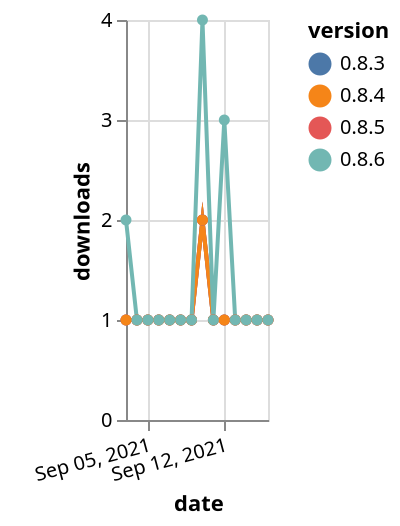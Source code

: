 {"$schema": "https://vega.github.io/schema/vega-lite/v5.json", "description": "A simple bar chart with embedded data.", "data": {"values": [{"date": "2021-09-03", "total": 126, "delta": 1, "version": "0.8.3"}, {"date": "2021-09-04", "total": 127, "delta": 1, "version": "0.8.3"}, {"date": "2021-09-05", "total": 128, "delta": 1, "version": "0.8.3"}, {"date": "2021-09-06", "total": 129, "delta": 1, "version": "0.8.3"}, {"date": "2021-09-07", "total": 130, "delta": 1, "version": "0.8.3"}, {"date": "2021-09-08", "total": 131, "delta": 1, "version": "0.8.3"}, {"date": "2021-09-09", "total": 132, "delta": 1, "version": "0.8.3"}, {"date": "2021-09-10", "total": 134, "delta": 2, "version": "0.8.3"}, {"date": "2021-09-11", "total": 135, "delta": 1, "version": "0.8.3"}, {"date": "2021-09-12", "total": 136, "delta": 1, "version": "0.8.3"}, {"date": "2021-09-13", "total": 137, "delta": 1, "version": "0.8.3"}, {"date": "2021-09-14", "total": 138, "delta": 1, "version": "0.8.3"}, {"date": "2021-09-15", "total": 139, "delta": 1, "version": "0.8.3"}, {"date": "2021-09-16", "total": 140, "delta": 1, "version": "0.8.3"}, {"date": "2021-09-03", "total": 127, "delta": 1, "version": "0.8.5"}, {"date": "2021-09-04", "total": 128, "delta": 1, "version": "0.8.5"}, {"date": "2021-09-05", "total": 129, "delta": 1, "version": "0.8.5"}, {"date": "2021-09-06", "total": 130, "delta": 1, "version": "0.8.5"}, {"date": "2021-09-07", "total": 131, "delta": 1, "version": "0.8.5"}, {"date": "2021-09-08", "total": 132, "delta": 1, "version": "0.8.5"}, {"date": "2021-09-09", "total": 133, "delta": 1, "version": "0.8.5"}, {"date": "2021-09-10", "total": 135, "delta": 2, "version": "0.8.5"}, {"date": "2021-09-11", "total": 136, "delta": 1, "version": "0.8.5"}, {"date": "2021-09-12", "total": 137, "delta": 1, "version": "0.8.5"}, {"date": "2021-09-13", "total": 138, "delta": 1, "version": "0.8.5"}, {"date": "2021-09-14", "total": 139, "delta": 1, "version": "0.8.5"}, {"date": "2021-09-15", "total": 140, "delta": 1, "version": "0.8.5"}, {"date": "2021-09-16", "total": 141, "delta": 1, "version": "0.8.5"}, {"date": "2021-09-03", "total": 125, "delta": 1, "version": "0.8.4"}, {"date": "2021-09-04", "total": 126, "delta": 1, "version": "0.8.4"}, {"date": "2021-09-05", "total": 127, "delta": 1, "version": "0.8.4"}, {"date": "2021-09-06", "total": 128, "delta": 1, "version": "0.8.4"}, {"date": "2021-09-07", "total": 129, "delta": 1, "version": "0.8.4"}, {"date": "2021-09-08", "total": 130, "delta": 1, "version": "0.8.4"}, {"date": "2021-09-09", "total": 131, "delta": 1, "version": "0.8.4"}, {"date": "2021-09-10", "total": 133, "delta": 2, "version": "0.8.4"}, {"date": "2021-09-11", "total": 134, "delta": 1, "version": "0.8.4"}, {"date": "2021-09-12", "total": 135, "delta": 1, "version": "0.8.4"}, {"date": "2021-09-13", "total": 136, "delta": 1, "version": "0.8.4"}, {"date": "2021-09-14", "total": 137, "delta": 1, "version": "0.8.4"}, {"date": "2021-09-15", "total": 138, "delta": 1, "version": "0.8.4"}, {"date": "2021-09-16", "total": 139, "delta": 1, "version": "0.8.4"}, {"date": "2021-09-03", "total": 85, "delta": 2, "version": "0.8.6"}, {"date": "2021-09-04", "total": 86, "delta": 1, "version": "0.8.6"}, {"date": "2021-09-05", "total": 87, "delta": 1, "version": "0.8.6"}, {"date": "2021-09-06", "total": 88, "delta": 1, "version": "0.8.6"}, {"date": "2021-09-07", "total": 89, "delta": 1, "version": "0.8.6"}, {"date": "2021-09-08", "total": 90, "delta": 1, "version": "0.8.6"}, {"date": "2021-09-09", "total": 91, "delta": 1, "version": "0.8.6"}, {"date": "2021-09-10", "total": 95, "delta": 4, "version": "0.8.6"}, {"date": "2021-09-11", "total": 96, "delta": 1, "version": "0.8.6"}, {"date": "2021-09-12", "total": 99, "delta": 3, "version": "0.8.6"}, {"date": "2021-09-13", "total": 100, "delta": 1, "version": "0.8.6"}, {"date": "2021-09-14", "total": 101, "delta": 1, "version": "0.8.6"}, {"date": "2021-09-15", "total": 102, "delta": 1, "version": "0.8.6"}, {"date": "2021-09-16", "total": 103, "delta": 1, "version": "0.8.6"}]}, "width": "container", "mark": {"type": "line", "point": {"filled": true}}, "encoding": {"x": {"field": "date", "type": "temporal", "timeUnit": "yearmonthdate", "title": "date", "axis": {"labelAngle": -15}}, "y": {"field": "delta", "type": "quantitative", "title": "downloads"}, "color": {"field": "version", "type": "nominal"}, "tooltip": {"field": "delta"}}}